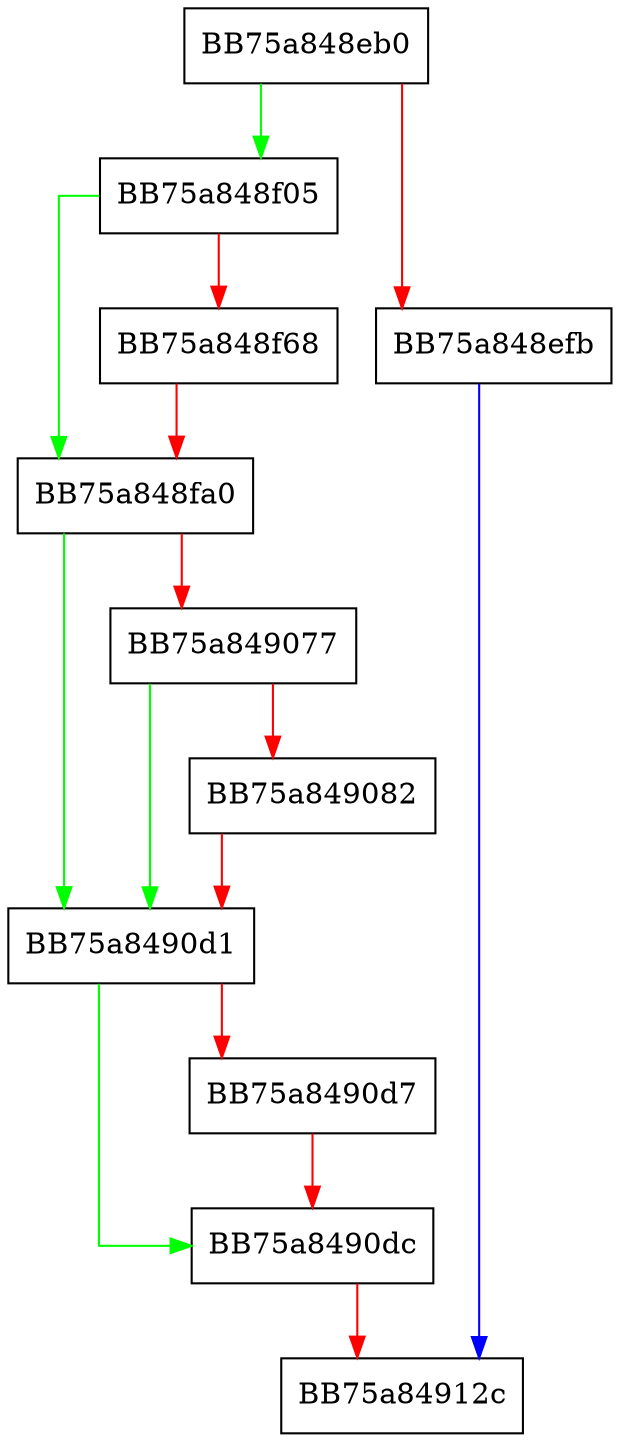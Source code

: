 digraph CollectStates {
  node [shape="box"];
  graph [splines=ortho];
  BB75a848eb0 -> BB75a848f05 [color="green"];
  BB75a848eb0 -> BB75a848efb [color="red"];
  BB75a848efb -> BB75a84912c [color="blue"];
  BB75a848f05 -> BB75a848fa0 [color="green"];
  BB75a848f05 -> BB75a848f68 [color="red"];
  BB75a848f68 -> BB75a848fa0 [color="red"];
  BB75a848fa0 -> BB75a8490d1 [color="green"];
  BB75a848fa0 -> BB75a849077 [color="red"];
  BB75a849077 -> BB75a8490d1 [color="green"];
  BB75a849077 -> BB75a849082 [color="red"];
  BB75a849082 -> BB75a8490d1 [color="red"];
  BB75a8490d1 -> BB75a8490dc [color="green"];
  BB75a8490d1 -> BB75a8490d7 [color="red"];
  BB75a8490d7 -> BB75a8490dc [color="red"];
  BB75a8490dc -> BB75a84912c [color="red"];
}